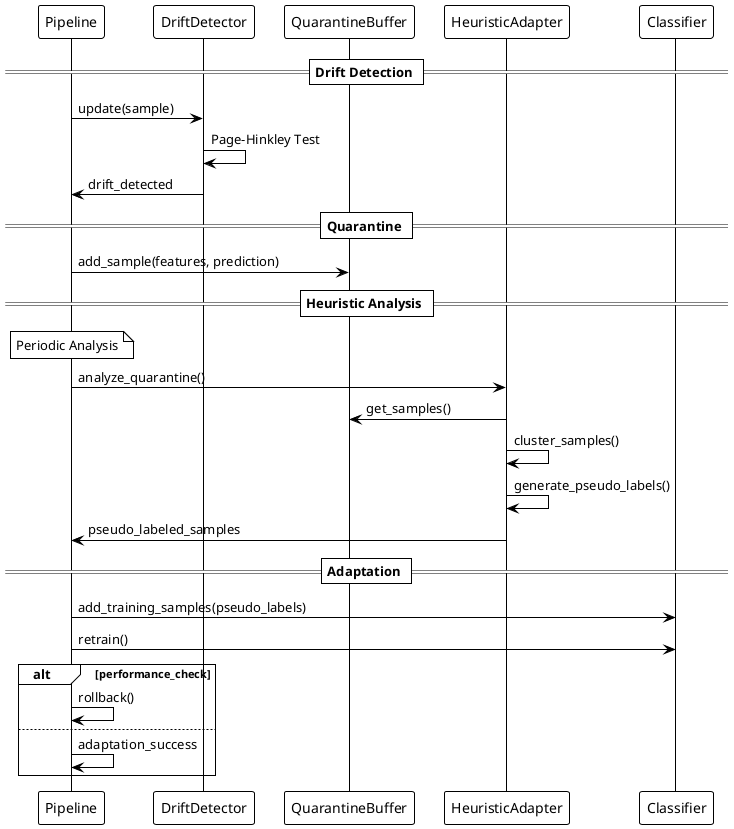 @startuml Autonomous On-Device Adaptation Sequence
!theme plain
skinparam backgroundColor white
skinparam sequenceParticipantBackgroundColor white
skinparam sequenceParticipantBorderColor black
skinparam sequenceArrowColor black

participant "Pipeline" as Pipeline
participant "DriftDetector" as Monitor  
participant "QuarantineBuffer" as Buffer
participant "HeuristicAdapter" as Adapter
participant "Classifier" as Classifier

== Drift Detection ==
Pipeline -> Monitor: update(sample)
Monitor -> Monitor: Page-Hinkley Test
Monitor -> Pipeline: drift_detected

== Quarantine ==
Pipeline -> Buffer: add_sample(features, prediction)

== Heuristic Analysis ==
note over Pipeline: Periodic Analysis
Pipeline -> Adapter: analyze_quarantine()
Adapter -> Buffer: get_samples()
Adapter -> Adapter: cluster_samples()
Adapter -> Adapter: generate_pseudo_labels()
Adapter -> Pipeline: pseudo_labeled_samples

== Adaptation ==
Pipeline -> Classifier: add_training_samples(pseudo_labels)
Pipeline -> Classifier: retrain()

alt performance_check
    Pipeline -> Pipeline: rollback()
else
    Pipeline -> Pipeline: adaptation_success
end

@enduml